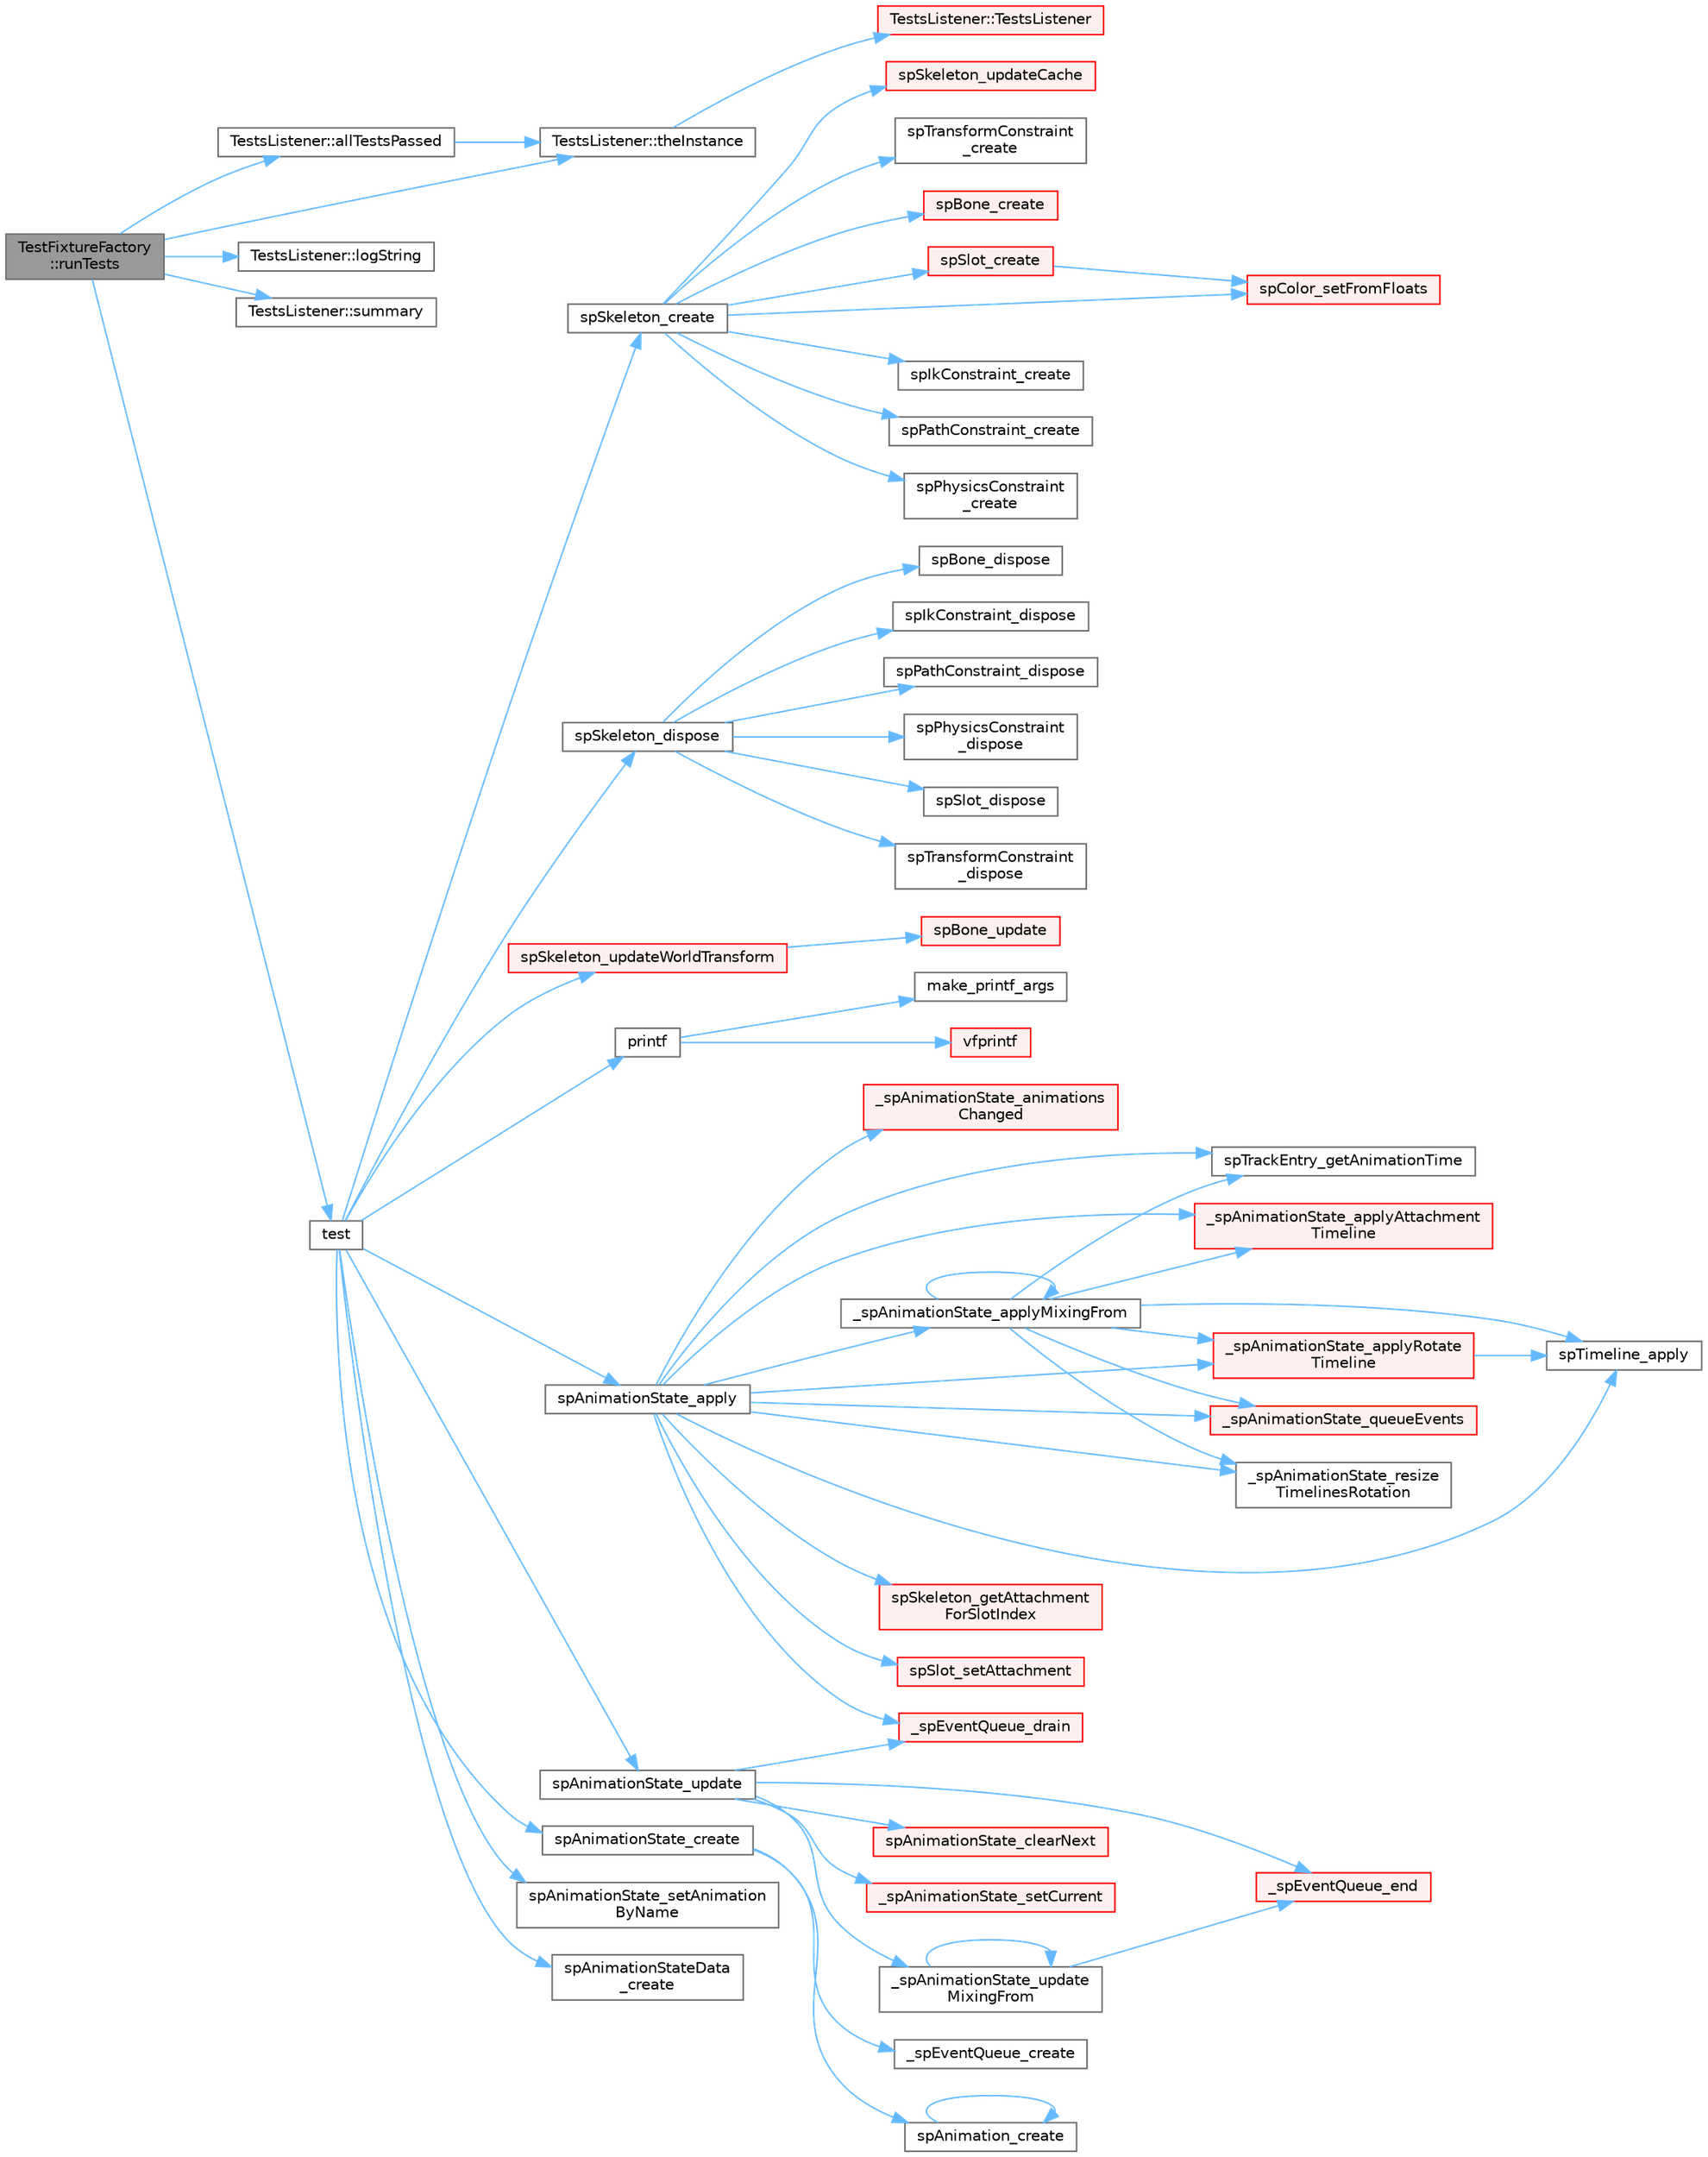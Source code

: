 digraph "TestFixtureFactory::runTests"
{
 // LATEX_PDF_SIZE
  bgcolor="transparent";
  edge [fontname=Helvetica,fontsize=10,labelfontname=Helvetica,labelfontsize=10];
  node [fontname=Helvetica,fontsize=10,shape=box,height=0.2,width=0.4];
  rankdir="LR";
  Node1 [id="Node000001",label="TestFixtureFactory\l::runTests",height=0.2,width=0.4,color="gray40", fillcolor="grey60", style="filled", fontcolor="black",tooltip=" "];
  Node1 -> Node2 [id="edge1_Node000001_Node000002",color="steelblue1",style="solid",tooltip=" "];
  Node2 [id="Node000002",label="TestsListener::allTestsPassed",height=0.2,width=0.4,color="grey40", fillcolor="white", style="filled",URL="$class_tests_listener.html#a8a7bf0a710219d6ceb217e2b41207065",tooltip=" "];
  Node2 -> Node3 [id="edge2_Node000002_Node000003",color="steelblue1",style="solid",tooltip=" "];
  Node3 [id="Node000003",label="TestsListener::theInstance",height=0.2,width=0.4,color="grey40", fillcolor="white", style="filled",URL="$class_tests_listener.html#a8a506146632c37d644e35aca0df123b2",tooltip=" "];
  Node3 -> Node4 [id="edge3_Node000003_Node000004",color="steelblue1",style="solid",tooltip=" "];
  Node4 [id="Node000004",label="TestsListener::TestsListener",height=0.2,width=0.4,color="red", fillcolor="#FFF0F0", style="filled",URL="$class_tests_listener.html#a1733c44a590800ed9650514bf78d6d63",tooltip=" "];
  Node1 -> Node6 [id="edge4_Node000001_Node000006",color="steelblue1",style="solid",tooltip=" "];
  Node6 [id="Node000006",label="TestsListener::logString",height=0.2,width=0.4,color="grey40", fillcolor="white", style="filled",URL="$class_tests_listener.html#a68e7ea8b1c7bd1416fe911fd8586b9f9",tooltip=" "];
  Node1 -> Node7 [id="edge5_Node000001_Node000007",color="steelblue1",style="solid",tooltip=" "];
  Node7 [id="Node000007",label="TestsListener::summary",height=0.2,width=0.4,color="grey40", fillcolor="white", style="filled",URL="$class_tests_listener.html#ac82c623059082b485e9c0e7556cd5d15",tooltip=" "];
  Node1 -> Node8 [id="edge6_Node000001_Node000008",color="steelblue1",style="solid",tooltip=" "];
  Node8 [id="Node000008",label="test",height=0.2,width=0.4,color="grey40", fillcolor="white", style="filled",URL="$external_2spine-runtimes_2spine-sfml_2c_2example_2main_8cpp.html#aac5f14f710620d78720c06cd063ec0ca",tooltip=" "];
  Node8 -> Node9 [id="edge7_Node000008_Node000009",color="steelblue1",style="solid",tooltip=" "];
  Node9 [id="Node000009",label="printf",height=0.2,width=0.4,color="grey40", fillcolor="white", style="filled",URL="$printf_8h.html#aee3ed3a831f25f07e7be3919fff2203a",tooltip=" "];
  Node9 -> Node10 [id="edge8_Node000009_Node000010",color="steelblue1",style="solid",tooltip=" "];
  Node10 [id="Node000010",label="make_printf_args",height=0.2,width=0.4,color="grey40", fillcolor="white", style="filled",URL="$printf_8h.html#a27dcc0efcda04388971dbea3c875f122",tooltip=" "];
  Node9 -> Node11 [id="edge9_Node000009_Node000011",color="steelblue1",style="solid",tooltip=" "];
  Node11 [id="Node000011",label="vfprintf",height=0.2,width=0.4,color="red", fillcolor="#FFF0F0", style="filled",URL="$printf_8h.html#abb30aad964fc771fb52cf3ad88649df2",tooltip=" "];
  Node8 -> Node40 [id="edge10_Node000008_Node000040",color="steelblue1",style="solid",tooltip=" "];
  Node40 [id="Node000040",label="spAnimationState_apply",height=0.2,width=0.4,color="grey40", fillcolor="white", style="filled",URL="$_animation_state_8c.html#a121811397a5e69b5d84b141172a860ad",tooltip=" "];
  Node40 -> Node41 [id="edge11_Node000040_Node000041",color="steelblue1",style="solid",tooltip=" "];
  Node41 [id="Node000041",label="_spAnimationState_animations\lChanged",height=0.2,width=0.4,color="red", fillcolor="#FFF0F0", style="filled",URL="$_animation_state_8c.html#a2e9127da71404d2e7f6715635f59714d",tooltip=" "];
  Node40 -> Node47 [id="edge12_Node000040_Node000047",color="steelblue1",style="solid",tooltip=" "];
  Node47 [id="Node000047",label="_spAnimationState_applyAttachment\lTimeline",height=0.2,width=0.4,color="red", fillcolor="#FFF0F0", style="filled",URL="$_animation_state_8c.html#a552cd264b22c69404ce34e0e773bcaa7",tooltip=" "];
  Node40 -> Node54 [id="edge13_Node000040_Node000054",color="steelblue1",style="solid",tooltip=" "];
  Node54 [id="Node000054",label="_spAnimationState_applyMixingFrom",height=0.2,width=0.4,color="grey40", fillcolor="white", style="filled",URL="$_animation_state_8c.html#ad872d0ff5d38b3ad75d02684ee46e3ef",tooltip=" "];
  Node54 -> Node47 [id="edge14_Node000054_Node000047",color="steelblue1",style="solid",tooltip=" "];
  Node54 -> Node54 [id="edge15_Node000054_Node000054",color="steelblue1",style="solid",tooltip=" "];
  Node54 -> Node55 [id="edge16_Node000054_Node000055",color="steelblue1",style="solid",tooltip=" "];
  Node55 [id="Node000055",label="_spAnimationState_applyRotate\lTimeline",height=0.2,width=0.4,color="red", fillcolor="#FFF0F0", style="filled",URL="$_animation_state_8c.html#a807375db0ba9e1c5a66ba60c03967a16",tooltip=" "];
  Node55 -> Node58 [id="edge17_Node000055_Node000058",color="steelblue1",style="solid",tooltip=" "];
  Node58 [id="Node000058",label="spTimeline_apply",height=0.2,width=0.4,color="grey40", fillcolor="white", style="filled",URL="$_animation_8c.html#a8f8846b1f976e08e2825cd8f2e4fed2a",tooltip=" "];
  Node54 -> Node59 [id="edge18_Node000054_Node000059",color="steelblue1",style="solid",tooltip=" "];
  Node59 [id="Node000059",label="_spAnimationState_queueEvents",height=0.2,width=0.4,color="red", fillcolor="#FFF0F0", style="filled",URL="$_animation_state_8c.html#a03841b3426944328c63e8dc965e5d202",tooltip=" "];
  Node54 -> Node66 [id="edge19_Node000054_Node000066",color="steelblue1",style="solid",tooltip=" "];
  Node66 [id="Node000066",label="_spAnimationState_resize\lTimelinesRotation",height=0.2,width=0.4,color="grey40", fillcolor="white", style="filled",URL="$_animation_state_8c.html#a586eb5371b2ecd094a959fb59981c011",tooltip=" "];
  Node54 -> Node58 [id="edge20_Node000054_Node000058",color="steelblue1",style="solid",tooltip=" "];
  Node54 -> Node67 [id="edge21_Node000054_Node000067",color="steelblue1",style="solid",tooltip=" "];
  Node67 [id="Node000067",label="spTrackEntry_getAnimationTime",height=0.2,width=0.4,color="grey40", fillcolor="white", style="filled",URL="$_animation_state_8c.html#a16e885e6da856346be434e44d94fff4d",tooltip=" "];
  Node40 -> Node55 [id="edge22_Node000040_Node000055",color="steelblue1",style="solid",tooltip=" "];
  Node40 -> Node59 [id="edge23_Node000040_Node000059",color="steelblue1",style="solid",tooltip=" "];
  Node40 -> Node66 [id="edge24_Node000040_Node000066",color="steelblue1",style="solid",tooltip=" "];
  Node40 -> Node68 [id="edge25_Node000040_Node000068",color="steelblue1",style="solid",tooltip=" "];
  Node68 [id="Node000068",label="_spEventQueue_drain",height=0.2,width=0.4,color="red", fillcolor="#FFF0F0", style="filled",URL="$_animation_state_8c.html#a2bb362df65f36453467acd9b360c600d",tooltip=" "];
  Node40 -> Node49 [id="edge26_Node000040_Node000049",color="steelblue1",style="solid",tooltip=" "];
  Node49 [id="Node000049",label="spSkeleton_getAttachment\lForSlotIndex",height=0.2,width=0.4,color="red", fillcolor="#FFF0F0", style="filled",URL="$_skeleton_8c.html#af67b15fea85286452cf9d8741a17b0ed",tooltip=" "];
  Node40 -> Node51 [id="edge27_Node000040_Node000051",color="steelblue1",style="solid",tooltip=" "];
  Node51 [id="Node000051",label="spSlot_setAttachment",height=0.2,width=0.4,color="red", fillcolor="#FFF0F0", style="filled",URL="$_slot_8c.html#a56d5b092e9d5418595813cec61d447cc",tooltip=" "];
  Node40 -> Node58 [id="edge28_Node000040_Node000058",color="steelblue1",style="solid",tooltip=" "];
  Node40 -> Node67 [id="edge29_Node000040_Node000067",color="steelblue1",style="solid",tooltip=" "];
  Node8 -> Node71 [id="edge30_Node000008_Node000071",color="steelblue1",style="solid",tooltip=" "];
  Node71 [id="Node000071",label="spAnimationState_create",height=0.2,width=0.4,color="grey40", fillcolor="white", style="filled",URL="$_animation_state_8c.html#a87beba99c1cc332a37af3d16d15454fd",tooltip=" "];
  Node71 -> Node72 [id="edge31_Node000071_Node000072",color="steelblue1",style="solid",tooltip=" "];
  Node72 [id="Node000072",label="_spEventQueue_create",height=0.2,width=0.4,color="grey40", fillcolor="white", style="filled",URL="$_animation_state_8c.html#a88ef8a5fb0d701a8e462f6963f0592cd",tooltip=" "];
  Node71 -> Node73 [id="edge32_Node000071_Node000073",color="steelblue1",style="solid",tooltip=" "];
  Node73 [id="Node000073",label="spAnimation_create",height=0.2,width=0.4,color="grey40", fillcolor="white", style="filled",URL="$_animation_8c.html#a65727a6d5fed75b3c730b88337a91070",tooltip=" "];
  Node73 -> Node73 [id="edge33_Node000073_Node000073",color="steelblue1",style="solid",tooltip=" "];
  Node8 -> Node74 [id="edge34_Node000008_Node000074",color="steelblue1",style="solid",tooltip=" "];
  Node74 [id="Node000074",label="spAnimationState_setAnimation\lByName",height=0.2,width=0.4,color="grey40", fillcolor="white", style="filled",URL="$spine-c_2include_2spine_2_animation_state_8h.html#a886473af828c2ec1222f62ea8aa5e470",tooltip=" "];
  Node8 -> Node75 [id="edge35_Node000008_Node000075",color="steelblue1",style="solid",tooltip=" "];
  Node75 [id="Node000075",label="spAnimationState_update",height=0.2,width=0.4,color="grey40", fillcolor="white", style="filled",URL="$_animation_state_8c.html#a6e0eaef7d5f047204c709cee9f51ef08",tooltip=" "];
  Node75 -> Node76 [id="edge36_Node000075_Node000076",color="steelblue1",style="solid",tooltip=" "];
  Node76 [id="Node000076",label="_spAnimationState_setCurrent",height=0.2,width=0.4,color="red", fillcolor="#FFF0F0", style="filled",URL="$_animation_state_8c.html#a7fd9c2b5f1e4e7ad96f8483118220e53",tooltip=" "];
  Node75 -> Node80 [id="edge37_Node000075_Node000080",color="steelblue1",style="solid",tooltip=" "];
  Node80 [id="Node000080",label="_spAnimationState_update\lMixingFrom",height=0.2,width=0.4,color="grey40", fillcolor="white", style="filled",URL="$_animation_state_8c.html#a811bfe34d8d6ae14d016aba963f38a5f",tooltip=" "];
  Node80 -> Node80 [id="edge38_Node000080_Node000080",color="steelblue1",style="solid",tooltip=" "];
  Node80 -> Node81 [id="edge39_Node000080_Node000081",color="steelblue1",style="solid",tooltip=" "];
  Node81 [id="Node000081",label="_spEventQueue_end",height=0.2,width=0.4,color="red", fillcolor="#FFF0F0", style="filled",URL="$_animation_state_8c.html#ae86eaf55ad672f17dcb738d9481d7bb9",tooltip=" "];
  Node75 -> Node68 [id="edge40_Node000075_Node000068",color="steelblue1",style="solid",tooltip=" "];
  Node75 -> Node81 [id="edge41_Node000075_Node000081",color="steelblue1",style="solid",tooltip=" "];
  Node75 -> Node82 [id="edge42_Node000075_Node000082",color="steelblue1",style="solid",tooltip=" "];
  Node82 [id="Node000082",label="spAnimationState_clearNext",height=0.2,width=0.4,color="red", fillcolor="#FFF0F0", style="filled",URL="$_animation_state_8c.html#a1116b24b2fd4730966c0c1705f16a515",tooltip=" "];
  Node8 -> Node84 [id="edge43_Node000008_Node000084",color="steelblue1",style="solid",tooltip=" "];
  Node84 [id="Node000084",label="spAnimationStateData\l_create",height=0.2,width=0.4,color="grey40", fillcolor="white", style="filled",URL="$_animation_state_data_8c.html#a8c7606d99b6d3ca45a45f696191e184b",tooltip=" "];
  Node8 -> Node85 [id="edge44_Node000008_Node000085",color="steelblue1",style="solid",tooltip=" "];
  Node85 [id="Node000085",label="spSkeleton_create",height=0.2,width=0.4,color="grey40", fillcolor="white", style="filled",URL="$_skeleton_8c.html#adafc127ff4d17039cb355ad7941b4687",tooltip=" "];
  Node85 -> Node86 [id="edge45_Node000085_Node000086",color="steelblue1",style="solid",tooltip=" "];
  Node86 [id="Node000086",label="spBone_create",height=0.2,width=0.4,color="red", fillcolor="#FFF0F0", style="filled",URL="$_bone_8c.html#a672c3edad19d7bf482bf13e7f01ee97b",tooltip=" "];
  Node85 -> Node88 [id="edge46_Node000085_Node000088",color="steelblue1",style="solid",tooltip=" "];
  Node88 [id="Node000088",label="spColor_setFromFloats",height=0.2,width=0.4,color="red", fillcolor="#FFF0F0", style="filled",URL="$_color_8c.html#aef2bc0c9016302022f25c89ba5b36a2c",tooltip=" "];
  Node85 -> Node90 [id="edge47_Node000085_Node000090",color="steelblue1",style="solid",tooltip=" "];
  Node90 [id="Node000090",label="spIkConstraint_create",height=0.2,width=0.4,color="grey40", fillcolor="white", style="filled",URL="$spine-c_2include_2spine_2_ik_constraint_8h.html#adc550d0f541e94be4e2d44930dcc8b2e",tooltip=" "];
  Node85 -> Node91 [id="edge48_Node000085_Node000091",color="steelblue1",style="solid",tooltip=" "];
  Node91 [id="Node000091",label="spPathConstraint_create",height=0.2,width=0.4,color="grey40", fillcolor="white", style="filled",URL="$spine-c_2include_2spine_2_path_constraint_8h.html#adcee199676387bd744e4b147c99eb39b",tooltip=" "];
  Node85 -> Node92 [id="edge49_Node000085_Node000092",color="steelblue1",style="solid",tooltip=" "];
  Node92 [id="Node000092",label="spPhysicsConstraint\l_create",height=0.2,width=0.4,color="grey40", fillcolor="white", style="filled",URL="$_physics_constraint_8c.html#a32a2345e660c659a94668d1de4dba981",tooltip=" "];
  Node85 -> Node93 [id="edge50_Node000085_Node000093",color="steelblue1",style="solid",tooltip=" "];
  Node93 [id="Node000093",label="spSkeleton_updateCache",height=0.2,width=0.4,color="red", fillcolor="#FFF0F0", style="filled",URL="$_skeleton_8c.html#a62e01f12f86149c4fed351f27e022c76",tooltip=" "];
  Node85 -> Node103 [id="edge51_Node000085_Node000103",color="steelblue1",style="solid",tooltip=" "];
  Node103 [id="Node000103",label="spSlot_create",height=0.2,width=0.4,color="red", fillcolor="#FFF0F0", style="filled",URL="$_slot_8c.html#a425f2e6a489e790f26bda11dd18f3a4a",tooltip=" "];
  Node103 -> Node88 [id="edge52_Node000103_Node000088",color="steelblue1",style="solid",tooltip=" "];
  Node85 -> Node107 [id="edge53_Node000085_Node000107",color="steelblue1",style="solid",tooltip=" "];
  Node107 [id="Node000107",label="spTransformConstraint\l_create",height=0.2,width=0.4,color="grey40", fillcolor="white", style="filled",URL="$spine-c_2include_2spine_2_transform_constraint_8h.html#a2fc2c8fc06c7e11463e6a3acf202f353",tooltip=" "];
  Node8 -> Node108 [id="edge54_Node000008_Node000108",color="steelblue1",style="solid",tooltip=" "];
  Node108 [id="Node000108",label="spSkeleton_dispose",height=0.2,width=0.4,color="grey40", fillcolor="white", style="filled",URL="$_skeleton_8c.html#a77f856011e09776af5a8d8e45446bc72",tooltip=" "];
  Node108 -> Node109 [id="edge55_Node000108_Node000109",color="steelblue1",style="solid",tooltip=" "];
  Node109 [id="Node000109",label="spBone_dispose",height=0.2,width=0.4,color="grey40", fillcolor="white", style="filled",URL="$_bone_8c.html#ac9432169a9965bcbc2ee09fdd40ae4a2",tooltip=" "];
  Node108 -> Node110 [id="edge56_Node000108_Node000110",color="steelblue1",style="solid",tooltip=" "];
  Node110 [id="Node000110",label="spIkConstraint_dispose",height=0.2,width=0.4,color="grey40", fillcolor="white", style="filled",URL="$_ik_constraint_8c.html#ab562f2c38689e012955f64da69cbdd51",tooltip=" "];
  Node108 -> Node111 [id="edge57_Node000108_Node000111",color="steelblue1",style="solid",tooltip=" "];
  Node111 [id="Node000111",label="spPathConstraint_dispose",height=0.2,width=0.4,color="grey40", fillcolor="white", style="filled",URL="$_path_constraint_8c.html#a89a998f72f23fadea74c6cb7403d19a5",tooltip=" "];
  Node108 -> Node112 [id="edge58_Node000108_Node000112",color="steelblue1",style="solid",tooltip=" "];
  Node112 [id="Node000112",label="spPhysicsConstraint\l_dispose",height=0.2,width=0.4,color="grey40", fillcolor="white", style="filled",URL="$_physics_constraint_8c.html#a7d0e849bcc7d76d81f5a9f31e2fdb8f6",tooltip=" "];
  Node108 -> Node113 [id="edge59_Node000108_Node000113",color="steelblue1",style="solid",tooltip=" "];
  Node113 [id="Node000113",label="spSlot_dispose",height=0.2,width=0.4,color="grey40", fillcolor="white", style="filled",URL="$_slot_8c.html#abc79e957760a12acef34938e456201e7",tooltip=" "];
  Node108 -> Node114 [id="edge60_Node000108_Node000114",color="steelblue1",style="solid",tooltip=" "];
  Node114 [id="Node000114",label="spTransformConstraint\l_dispose",height=0.2,width=0.4,color="grey40", fillcolor="white", style="filled",URL="$_transform_constraint_8c.html#aa1b7de86ac6d61687962b5f9171ec5cb",tooltip=" "];
  Node8 -> Node115 [id="edge61_Node000008_Node000115",color="steelblue1",style="solid",tooltip=" "];
  Node115 [id="Node000115",label="spSkeleton_updateWorldTransform",height=0.2,width=0.4,color="red", fillcolor="#FFF0F0", style="filled",URL="$_skeleton_8c.html#aacbe2c41263148e0b8e88724bd6e19a8",tooltip=" "];
  Node115 -> Node116 [id="edge62_Node000115_Node000116",color="steelblue1",style="solid",tooltip=" "];
  Node116 [id="Node000116",label="spBone_update",height=0.2,width=0.4,color="red", fillcolor="#FFF0F0", style="filled",URL="$_bone_8c.html#a96a2c03c88ccdaa90a318fbb786acaad",tooltip=" "];
  Node1 -> Node3 [id="edge63_Node000001_Node000003",color="steelblue1",style="solid",tooltip=" "];
}

